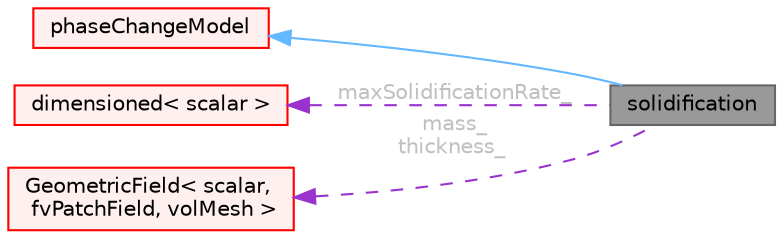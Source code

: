 digraph "solidification"
{
 // LATEX_PDF_SIZE
  bgcolor="transparent";
  edge [fontname=Helvetica,fontsize=10,labelfontname=Helvetica,labelfontsize=10];
  node [fontname=Helvetica,fontsize=10,shape=box,height=0.2,width=0.4];
  rankdir="LR";
  Node1 [id="Node000001",label="solidification",height=0.2,width=0.4,color="gray40", fillcolor="grey60", style="filled", fontcolor="black",tooltip="Solidification phase change model where all film mass is converted when the local temperature > activ..."];
  Node2 -> Node1 [id="edge1_Node000001_Node000002",dir="back",color="steelblue1",style="solid",tooltip=" "];
  Node2 [id="Node000002",label="phaseChangeModel",height=0.2,width=0.4,color="red", fillcolor="#FFF0F0", style="filled",URL="$classFoam_1_1regionModels_1_1surfaceFilmModels_1_1phaseChangeModel.html",tooltip="Base class for surface film phase change models."];
  Node91 -> Node1 [id="edge2_Node000001_Node000091",dir="back",color="darkorchid3",style="dashed",tooltip=" ",label=" maxSolidificationRate_",fontcolor="grey" ];
  Node91 [id="Node000091",label="dimensioned\< scalar \>",height=0.2,width=0.4,color="red", fillcolor="#FFF0F0", style="filled",URL="$classFoam_1_1dimensioned.html",tooltip=" "];
  Node92 -> Node1 [id="edge3_Node000001_Node000092",dir="back",color="darkorchid3",style="dashed",tooltip=" ",label=" mass_\nthickness_",fontcolor="grey" ];
  Node92 [id="Node000092",label="GeometricField\< scalar,\l fvPatchField, volMesh \>",height=0.2,width=0.4,color="red", fillcolor="#FFF0F0", style="filled",URL="$classFoam_1_1GeometricField.html",tooltip=" "];
}
